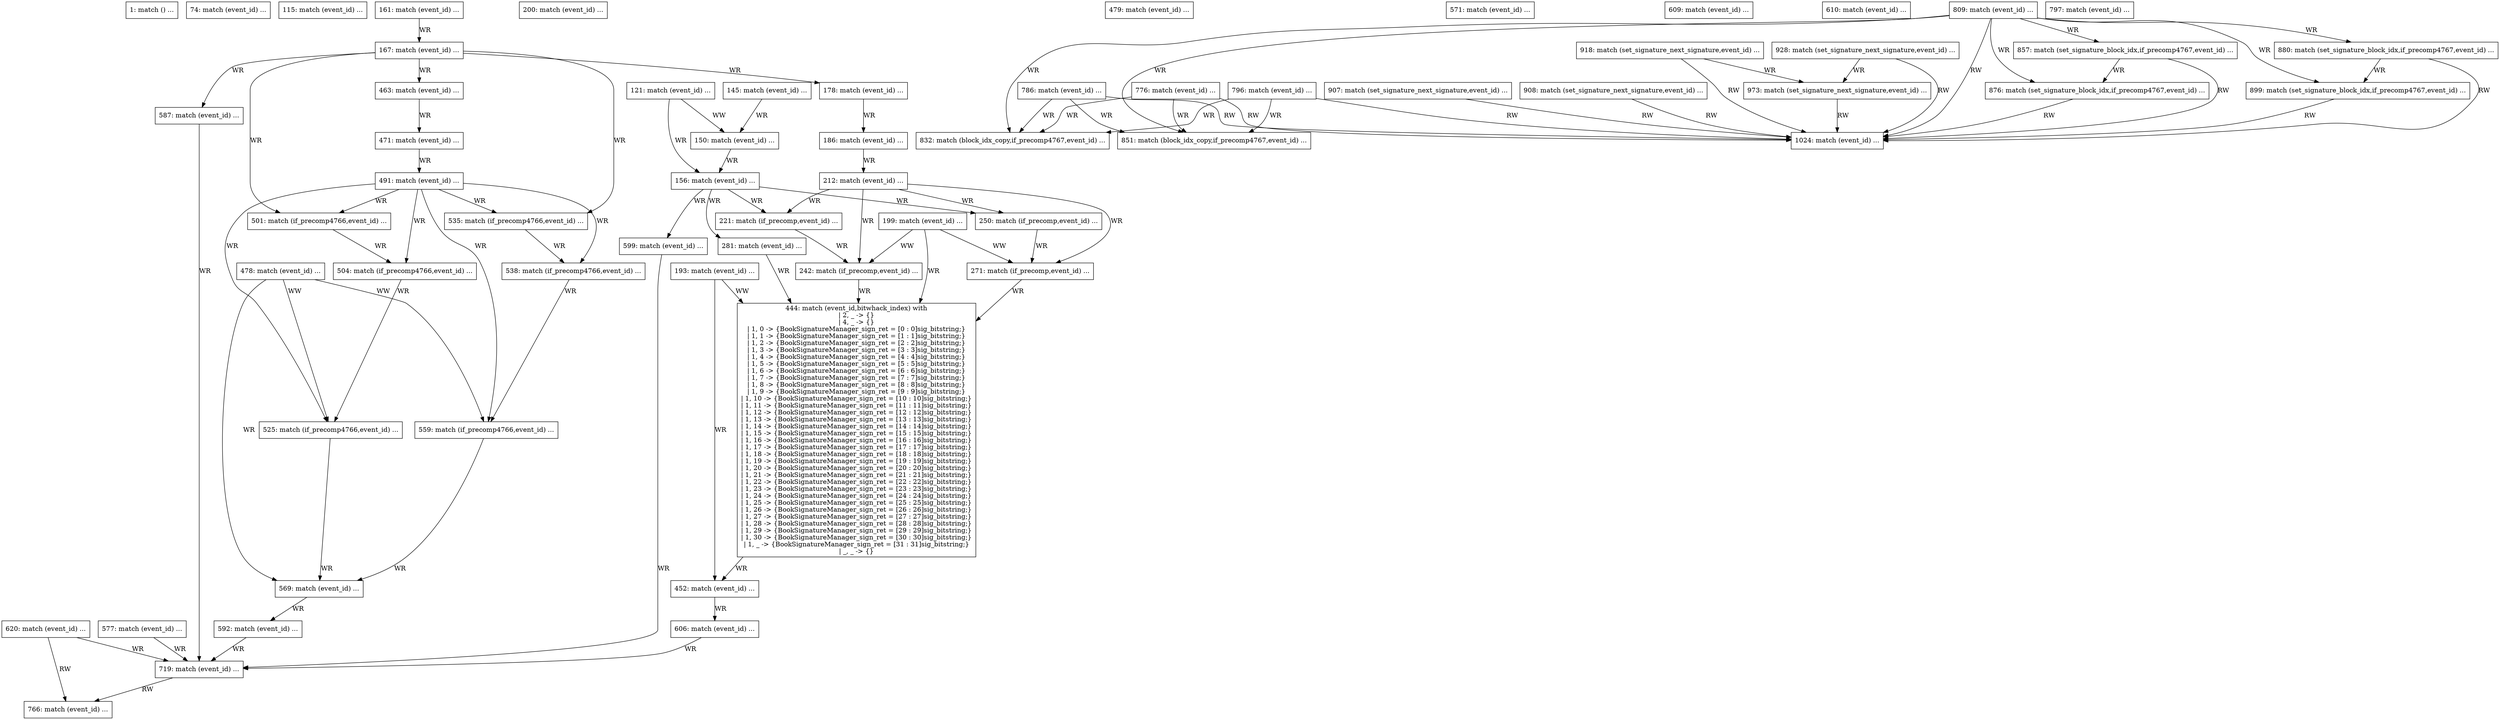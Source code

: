 digraph G {
  "1: match () ...
" [shape=box, ];
  "74: match (event_id) ...
" [shape=box, ];
  "115: match (event_id) ...
" [shape=box, ];
  "121: match (event_id) ...
" [shape=box, ];
  "145: match (event_id) ...
" [shape=box, ];
  "150: match (event_id) ...
" [shape=box, ];
  "156: match (event_id) ...
" [shape=box, ];
  "161: match (event_id) ...
" [shape=box, ];
  "167: match (event_id) ...
" [shape=box, ];
  "178: match (event_id) ...
" [shape=box, ];
  "186: match (event_id) ...
" [shape=box, ];
  "193: match (event_id) ...
" [shape=box, ];
  "199: match (event_id) ...
" [shape=box, ];
  "200: match (event_id) ...
" [shape=box, ];
  "212: match (event_id) ...
" [shape=box, ];
  "221: match (if_precomp,event_id) ...
" [shape=box, ];
  "242: match (if_precomp,event_id) ...
" [shape=box, ];
  "250: match (if_precomp,event_id) ...
" [shape=box, ];
  "271: match (if_precomp,event_id) ...
" [shape=box, ];
  "281: match (event_id) ...
" [shape=box, ];
  "444: match (event_id,bitwhack_index) with
| 2, _ -> {}
| 4, _ -> {}
| 1, 0 -> {BookSignatureManager_sign_ret = [0 : 0]sig_bitstring;}
| 1, 1 -> {BookSignatureManager_sign_ret = [1 : 1]sig_bitstring;}
| 1, 2 -> {BookSignatureManager_sign_ret = [2 : 2]sig_bitstring;}
| 1, 3 -> {BookSignatureManager_sign_ret = [3 : 3]sig_bitstring;}
| 1, 4 -> {BookSignatureManager_sign_ret = [4 : 4]sig_bitstring;}
| 1, 5 -> {BookSignatureManager_sign_ret = [5 : 5]sig_bitstring;}
| 1, 6 -> {BookSignatureManager_sign_ret = [6 : 6]sig_bitstring;}
| 1, 7 -> {BookSignatureManager_sign_ret = [7 : 7]sig_bitstring;}
| 1, 8 -> {BookSignatureManager_sign_ret = [8 : 8]sig_bitstring;}
| 1, 9 -> {BookSignatureManager_sign_ret = [9 : 9]sig_bitstring;}
| 1, 10 -> {BookSignatureManager_sign_ret = [10 : 10]sig_bitstring;}
| 1, 11 -> {BookSignatureManager_sign_ret = [11 : 11]sig_bitstring;}
| 1, 12 -> {BookSignatureManager_sign_ret = [12 : 12]sig_bitstring;}
| 1, 13 -> {BookSignatureManager_sign_ret = [13 : 13]sig_bitstring;}
| 1, 14 -> {BookSignatureManager_sign_ret = [14 : 14]sig_bitstring;}
| 1, 15 -> {BookSignatureManager_sign_ret = [15 : 15]sig_bitstring;}
| 1, 16 -> {BookSignatureManager_sign_ret = [16 : 16]sig_bitstring;}
| 1, 17 -> {BookSignatureManager_sign_ret = [17 : 17]sig_bitstring;}
| 1, 18 -> {BookSignatureManager_sign_ret = [18 : 18]sig_bitstring;}
| 1, 19 -> {BookSignatureManager_sign_ret = [19 : 19]sig_bitstring;}
| 1, 20 -> {BookSignatureManager_sign_ret = [20 : 20]sig_bitstring;}
| 1, 21 -> {BookSignatureManager_sign_ret = [21 : 21]sig_bitstring;}
| 1, 22 -> {BookSignatureManager_sign_ret = [22 : 22]sig_bitstring;}
| 1, 23 -> {BookSignatureManager_sign_ret = [23 : 23]sig_bitstring;}
| 1, 24 -> {BookSignatureManager_sign_ret = [24 : 24]sig_bitstring;}
| 1, 25 -> {BookSignatureManager_sign_ret = [25 : 25]sig_bitstring;}
| 1, 26 -> {BookSignatureManager_sign_ret = [26 : 26]sig_bitstring;}
| 1, 27 -> {BookSignatureManager_sign_ret = [27 : 27]sig_bitstring;}
| 1, 28 -> {BookSignatureManager_sign_ret = [28 : 28]sig_bitstring;}
| 1, 29 -> {BookSignatureManager_sign_ret = [29 : 29]sig_bitstring;}
| 1, 30 -> {BookSignatureManager_sign_ret = [30 : 30]sig_bitstring;}
| 1, _ -> {BookSignatureManager_sign_ret = [31 : 31]sig_bitstring;}
| _, _ -> {}" [
  shape=box, ];
  "452: match (event_id) ...
" [shape=box, ];
  "463: match (event_id) ...
" [shape=box, ];
  "471: match (event_id) ...
" [shape=box, ];
  "478: match (event_id) ...
" [shape=box, ];
  "479: match (event_id) ...
" [shape=box, ];
  "491: match (event_id) ...
" [shape=box, ];
  "501: match (if_precomp4766,event_id) ...
" [shape=box, ];
  "504: match (if_precomp4766,event_id) ...
" [shape=box, ];
  "525: match (if_precomp4766,event_id) ...
" [shape=box, ];
  "535: match (if_precomp4766,event_id) ...
" [shape=box, ];
  "538: match (if_precomp4766,event_id) ...
" [shape=box, ];
  "559: match (if_precomp4766,event_id) ...
" [shape=box, ];
  "569: match (event_id) ...
" [shape=box, ];
  "571: match (event_id) ...
" [shape=box, ];
  "577: match (event_id) ...
" [shape=box, ];
  "587: match (event_id) ...
" [shape=box, ];
  "592: match (event_id) ...
" [shape=box, ];
  "599: match (event_id) ...
" [shape=box, ];
  "606: match (event_id) ...
" [shape=box, ];
  "609: match (event_id) ...
" [shape=box, ];
  "610: match (event_id) ...
" [shape=box, ];
  "620: match (event_id) ...
" [shape=box, ];
  "719: match (event_id) ...
" [shape=box, ];
  "766: match (event_id) ...
" [shape=box, ];
  "776: match (event_id) ...
" [shape=box, ];
  "786: match (event_id) ...
" [shape=box, ];
  "796: match (event_id) ...
" [shape=box, ];
  "797: match (event_id) ...
" [shape=box, ];
  "809: match (event_id) ...
" [shape=box, ];
  "832: match (block_idx_copy,if_precomp4767,event_id) ...
" [shape=box, ];
  "851: match (block_idx_copy,if_precomp4767,event_id) ...
" [shape=box, ];
  "857: match (set_signature_block_idx,if_precomp4767,event_id) ...
" [
  shape=box, ];
  "876: match (set_signature_block_idx,if_precomp4767,event_id) ...
" [
  shape=box, ];
  "880: match (set_signature_block_idx,if_precomp4767,event_id) ...
" [
  shape=box, ];
  "899: match (set_signature_block_idx,if_precomp4767,event_id) ...
" [
  shape=box, ];
  "907: match (set_signature_next_signature,event_id) ...
" [shape=box, ];
  "908: match (set_signature_next_signature,event_id) ...
" [shape=box, ];
  "918: match (set_signature_next_signature,event_id) ...
" [shape=box, ];
  "928: match (set_signature_next_signature,event_id) ...
" [shape=box, ];
  "973: match (set_signature_next_signature,event_id) ...
" [shape=box, ];
  "1024: match (event_id) ...
" [shape=box, ];
  
  
  "121: match (event_id) ...
" -> "150: match (event_id) ...
" [label="WW", ];
  "121: match (event_id) ...
" -> "156: match (event_id) ...
" [label="WR", ];
  "145: match (event_id) ...
" -> "150: match (event_id) ...
" [label="WR", ];
  "150: match (event_id) ...
" -> "156: match (event_id) ...
" [label="WR", ];
  "156: match (event_id) ...
" -> "221: match (if_precomp,event_id) ...
" [
  label="WR", ];
  "156: match (event_id) ...
" -> "250: match (if_precomp,event_id) ...
" [
  label="WR", ];
  "156: match (event_id) ...
" -> "281: match (event_id) ...
" [label="WR", ];
  "156: match (event_id) ...
" -> "599: match (event_id) ...
" [label="WR", ];
  "161: match (event_id) ...
" -> "167: match (event_id) ...
" [label="WR", ];
  "167: match (event_id) ...
" -> "178: match (event_id) ...
" [label="WR", ];
  "167: match (event_id) ...
" -> "463: match (event_id) ...
" [label="WR", ];
  "167: match (event_id) ...
" -> "501: match (if_precomp4766,event_id) ...
" [
  label="WR", ];
  "167: match (event_id) ...
" -> "535: match (if_precomp4766,event_id) ...
" [
  label="WR", ];
  "167: match (event_id) ...
" -> "587: match (event_id) ...
" [label="WR", ];
  "178: match (event_id) ...
" -> "186: match (event_id) ...
" [label="WR", ];
  "186: match (event_id) ...
" -> "212: match (event_id) ...
" [label="WR", ];
  "193: match (event_id) ...
" -> "444: match (event_id,bitwhack_index) with
| 2, _ -> {}
| 4, _ -> {}
| 1, 0 -> {BookSignatureManager_sign_ret = [0 : 0]sig_bitstring;}
| 1, 1 -> {BookSignatureManager_sign_ret = [1 : 1]sig_bitstring;}
| 1, 2 -> {BookSignatureManager_sign_ret = [2 : 2]sig_bitstring;}
| 1, 3 -> {BookSignatureManager_sign_ret = [3 : 3]sig_bitstring;}
| 1, 4 -> {BookSignatureManager_sign_ret = [4 : 4]sig_bitstring;}
| 1, 5 -> {BookSignatureManager_sign_ret = [5 : 5]sig_bitstring;}
| 1, 6 -> {BookSignatureManager_sign_ret = [6 : 6]sig_bitstring;}
| 1, 7 -> {BookSignatureManager_sign_ret = [7 : 7]sig_bitstring;}
| 1, 8 -> {BookSignatureManager_sign_ret = [8 : 8]sig_bitstring;}
| 1, 9 -> {BookSignatureManager_sign_ret = [9 : 9]sig_bitstring;}
| 1, 10 -> {BookSignatureManager_sign_ret = [10 : 10]sig_bitstring;}
| 1, 11 -> {BookSignatureManager_sign_ret = [11 : 11]sig_bitstring;}
| 1, 12 -> {BookSignatureManager_sign_ret = [12 : 12]sig_bitstring;}
| 1, 13 -> {BookSignatureManager_sign_ret = [13 : 13]sig_bitstring;}
| 1, 14 -> {BookSignatureManager_sign_ret = [14 : 14]sig_bitstring;}
| 1, 15 -> {BookSignatureManager_sign_ret = [15 : 15]sig_bitstring;}
| 1, 16 -> {BookSignatureManager_sign_ret = [16 : 16]sig_bitstring;}
| 1, 17 -> {BookSignatureManager_sign_ret = [17 : 17]sig_bitstring;}
| 1, 18 -> {BookSignatureManager_sign_ret = [18 : 18]sig_bitstring;}
| 1, 19 -> {BookSignatureManager_sign_ret = [19 : 19]sig_bitstring;}
| 1, 20 -> {BookSignatureManager_sign_ret = [20 : 20]sig_bitstring;}
| 1, 21 -> {BookSignatureManager_sign_ret = [21 : 21]sig_bitstring;}
| 1, 22 -> {BookSignatureManager_sign_ret = [22 : 22]sig_bitstring;}
| 1, 23 -> {BookSignatureManager_sign_ret = [23 : 23]sig_bitstring;}
| 1, 24 -> {BookSignatureManager_sign_ret = [24 : 24]sig_bitstring;}
| 1, 25 -> {BookSignatureManager_sign_ret = [25 : 25]sig_bitstring;}
| 1, 26 -> {BookSignatureManager_sign_ret = [26 : 26]sig_bitstring;}
| 1, 27 -> {BookSignatureManager_sign_ret = [27 : 27]sig_bitstring;}
| 1, 28 -> {BookSignatureManager_sign_ret = [28 : 28]sig_bitstring;}
| 1, 29 -> {BookSignatureManager_sign_ret = [29 : 29]sig_bitstring;}
| 1, 30 -> {BookSignatureManager_sign_ret = [30 : 30]sig_bitstring;}
| 1, _ -> {BookSignatureManager_sign_ret = [31 : 31]sig_bitstring;}
| _, _ -> {}" [
  label="WW", ];
  "193: match (event_id) ...
" -> "452: match (event_id) ...
" [label="WR", ];
  "199: match (event_id) ...
" -> "242: match (if_precomp,event_id) ...
" [
  label="WW", ];
  "199: match (event_id) ...
" -> "271: match (if_precomp,event_id) ...
" [
  label="WW", ];
  "199: match (event_id) ...
" -> "444: match (event_id,bitwhack_index) with
| 2, _ -> {}
| 4, _ -> {}
| 1, 0 -> {BookSignatureManager_sign_ret = [0 : 0]sig_bitstring;}
| 1, 1 -> {BookSignatureManager_sign_ret = [1 : 1]sig_bitstring;}
| 1, 2 -> {BookSignatureManager_sign_ret = [2 : 2]sig_bitstring;}
| 1, 3 -> {BookSignatureManager_sign_ret = [3 : 3]sig_bitstring;}
| 1, 4 -> {BookSignatureManager_sign_ret = [4 : 4]sig_bitstring;}
| 1, 5 -> {BookSignatureManager_sign_ret = [5 : 5]sig_bitstring;}
| 1, 6 -> {BookSignatureManager_sign_ret = [6 : 6]sig_bitstring;}
| 1, 7 -> {BookSignatureManager_sign_ret = [7 : 7]sig_bitstring;}
| 1, 8 -> {BookSignatureManager_sign_ret = [8 : 8]sig_bitstring;}
| 1, 9 -> {BookSignatureManager_sign_ret = [9 : 9]sig_bitstring;}
| 1, 10 -> {BookSignatureManager_sign_ret = [10 : 10]sig_bitstring;}
| 1, 11 -> {BookSignatureManager_sign_ret = [11 : 11]sig_bitstring;}
| 1, 12 -> {BookSignatureManager_sign_ret = [12 : 12]sig_bitstring;}
| 1, 13 -> {BookSignatureManager_sign_ret = [13 : 13]sig_bitstring;}
| 1, 14 -> {BookSignatureManager_sign_ret = [14 : 14]sig_bitstring;}
| 1, 15 -> {BookSignatureManager_sign_ret = [15 : 15]sig_bitstring;}
| 1, 16 -> {BookSignatureManager_sign_ret = [16 : 16]sig_bitstring;}
| 1, 17 -> {BookSignatureManager_sign_ret = [17 : 17]sig_bitstring;}
| 1, 18 -> {BookSignatureManager_sign_ret = [18 : 18]sig_bitstring;}
| 1, 19 -> {BookSignatureManager_sign_ret = [19 : 19]sig_bitstring;}
| 1, 20 -> {BookSignatureManager_sign_ret = [20 : 20]sig_bitstring;}
| 1, 21 -> {BookSignatureManager_sign_ret = [21 : 21]sig_bitstring;}
| 1, 22 -> {BookSignatureManager_sign_ret = [22 : 22]sig_bitstring;}
| 1, 23 -> {BookSignatureManager_sign_ret = [23 : 23]sig_bitstring;}
| 1, 24 -> {BookSignatureManager_sign_ret = [24 : 24]sig_bitstring;}
| 1, 25 -> {BookSignatureManager_sign_ret = [25 : 25]sig_bitstring;}
| 1, 26 -> {BookSignatureManager_sign_ret = [26 : 26]sig_bitstring;}
| 1, 27 -> {BookSignatureManager_sign_ret = [27 : 27]sig_bitstring;}
| 1, 28 -> {BookSignatureManager_sign_ret = [28 : 28]sig_bitstring;}
| 1, 29 -> {BookSignatureManager_sign_ret = [29 : 29]sig_bitstring;}
| 1, 30 -> {BookSignatureManager_sign_ret = [30 : 30]sig_bitstring;}
| 1, _ -> {BookSignatureManager_sign_ret = [31 : 31]sig_bitstring;}
| _, _ -> {}" [
  label="WR", ];
  "212: match (event_id) ...
" -> "221: match (if_precomp,event_id) ...
" [
  label="WR", ];
  "212: match (event_id) ...
" -> "242: match (if_precomp,event_id) ...
" [
  label="WR", ];
  "212: match (event_id) ...
" -> "250: match (if_precomp,event_id) ...
" [
  label="WR", ];
  "212: match (event_id) ...
" -> "271: match (if_precomp,event_id) ...
" [
  label="WR", ];
  "221: match (if_precomp,event_id) ...
" -> "242: match (if_precomp,event_id) ...
" [
  label="WR", ];
  "242: match (if_precomp,event_id) ...
" -> "444: match (event_id,bitwhack_index) with
| 2, _ -> {}
| 4, _ -> {}
| 1, 0 -> {BookSignatureManager_sign_ret = [0 : 0]sig_bitstring;}
| 1, 1 -> {BookSignatureManager_sign_ret = [1 : 1]sig_bitstring;}
| 1, 2 -> {BookSignatureManager_sign_ret = [2 : 2]sig_bitstring;}
| 1, 3 -> {BookSignatureManager_sign_ret = [3 : 3]sig_bitstring;}
| 1, 4 -> {BookSignatureManager_sign_ret = [4 : 4]sig_bitstring;}
| 1, 5 -> {BookSignatureManager_sign_ret = [5 : 5]sig_bitstring;}
| 1, 6 -> {BookSignatureManager_sign_ret = [6 : 6]sig_bitstring;}
| 1, 7 -> {BookSignatureManager_sign_ret = [7 : 7]sig_bitstring;}
| 1, 8 -> {BookSignatureManager_sign_ret = [8 : 8]sig_bitstring;}
| 1, 9 -> {BookSignatureManager_sign_ret = [9 : 9]sig_bitstring;}
| 1, 10 -> {BookSignatureManager_sign_ret = [10 : 10]sig_bitstring;}
| 1, 11 -> {BookSignatureManager_sign_ret = [11 : 11]sig_bitstring;}
| 1, 12 -> {BookSignatureManager_sign_ret = [12 : 12]sig_bitstring;}
| 1, 13 -> {BookSignatureManager_sign_ret = [13 : 13]sig_bitstring;}
| 1, 14 -> {BookSignatureManager_sign_ret = [14 : 14]sig_bitstring;}
| 1, 15 -> {BookSignatureManager_sign_ret = [15 : 15]sig_bitstring;}
| 1, 16 -> {BookSignatureManager_sign_ret = [16 : 16]sig_bitstring;}
| 1, 17 -> {BookSignatureManager_sign_ret = [17 : 17]sig_bitstring;}
| 1, 18 -> {BookSignatureManager_sign_ret = [18 : 18]sig_bitstring;}
| 1, 19 -> {BookSignatureManager_sign_ret = [19 : 19]sig_bitstring;}
| 1, 20 -> {BookSignatureManager_sign_ret = [20 : 20]sig_bitstring;}
| 1, 21 -> {BookSignatureManager_sign_ret = [21 : 21]sig_bitstring;}
| 1, 22 -> {BookSignatureManager_sign_ret = [22 : 22]sig_bitstring;}
| 1, 23 -> {BookSignatureManager_sign_ret = [23 : 23]sig_bitstring;}
| 1, 24 -> {BookSignatureManager_sign_ret = [24 : 24]sig_bitstring;}
| 1, 25 -> {BookSignatureManager_sign_ret = [25 : 25]sig_bitstring;}
| 1, 26 -> {BookSignatureManager_sign_ret = [26 : 26]sig_bitstring;}
| 1, 27 -> {BookSignatureManager_sign_ret = [27 : 27]sig_bitstring;}
| 1, 28 -> {BookSignatureManager_sign_ret = [28 : 28]sig_bitstring;}
| 1, 29 -> {BookSignatureManager_sign_ret = [29 : 29]sig_bitstring;}
| 1, 30 -> {BookSignatureManager_sign_ret = [30 : 30]sig_bitstring;}
| 1, _ -> {BookSignatureManager_sign_ret = [31 : 31]sig_bitstring;}
| _, _ -> {}" [
  label="WR", ];
  "250: match (if_precomp,event_id) ...
" -> "271: match (if_precomp,event_id) ...
" [
  label="WR", ];
  "271: match (if_precomp,event_id) ...
" -> "444: match (event_id,bitwhack_index) with
| 2, _ -> {}
| 4, _ -> {}
| 1, 0 -> {BookSignatureManager_sign_ret = [0 : 0]sig_bitstring;}
| 1, 1 -> {BookSignatureManager_sign_ret = [1 : 1]sig_bitstring;}
| 1, 2 -> {BookSignatureManager_sign_ret = [2 : 2]sig_bitstring;}
| 1, 3 -> {BookSignatureManager_sign_ret = [3 : 3]sig_bitstring;}
| 1, 4 -> {BookSignatureManager_sign_ret = [4 : 4]sig_bitstring;}
| 1, 5 -> {BookSignatureManager_sign_ret = [5 : 5]sig_bitstring;}
| 1, 6 -> {BookSignatureManager_sign_ret = [6 : 6]sig_bitstring;}
| 1, 7 -> {BookSignatureManager_sign_ret = [7 : 7]sig_bitstring;}
| 1, 8 -> {BookSignatureManager_sign_ret = [8 : 8]sig_bitstring;}
| 1, 9 -> {BookSignatureManager_sign_ret = [9 : 9]sig_bitstring;}
| 1, 10 -> {BookSignatureManager_sign_ret = [10 : 10]sig_bitstring;}
| 1, 11 -> {BookSignatureManager_sign_ret = [11 : 11]sig_bitstring;}
| 1, 12 -> {BookSignatureManager_sign_ret = [12 : 12]sig_bitstring;}
| 1, 13 -> {BookSignatureManager_sign_ret = [13 : 13]sig_bitstring;}
| 1, 14 -> {BookSignatureManager_sign_ret = [14 : 14]sig_bitstring;}
| 1, 15 -> {BookSignatureManager_sign_ret = [15 : 15]sig_bitstring;}
| 1, 16 -> {BookSignatureManager_sign_ret = [16 : 16]sig_bitstring;}
| 1, 17 -> {BookSignatureManager_sign_ret = [17 : 17]sig_bitstring;}
| 1, 18 -> {BookSignatureManager_sign_ret = [18 : 18]sig_bitstring;}
| 1, 19 -> {BookSignatureManager_sign_ret = [19 : 19]sig_bitstring;}
| 1, 20 -> {BookSignatureManager_sign_ret = [20 : 20]sig_bitstring;}
| 1, 21 -> {BookSignatureManager_sign_ret = [21 : 21]sig_bitstring;}
| 1, 22 -> {BookSignatureManager_sign_ret = [22 : 22]sig_bitstring;}
| 1, 23 -> {BookSignatureManager_sign_ret = [23 : 23]sig_bitstring;}
| 1, 24 -> {BookSignatureManager_sign_ret = [24 : 24]sig_bitstring;}
| 1, 25 -> {BookSignatureManager_sign_ret = [25 : 25]sig_bitstring;}
| 1, 26 -> {BookSignatureManager_sign_ret = [26 : 26]sig_bitstring;}
| 1, 27 -> {BookSignatureManager_sign_ret = [27 : 27]sig_bitstring;}
| 1, 28 -> {BookSignatureManager_sign_ret = [28 : 28]sig_bitstring;}
| 1, 29 -> {BookSignatureManager_sign_ret = [29 : 29]sig_bitstring;}
| 1, 30 -> {BookSignatureManager_sign_ret = [30 : 30]sig_bitstring;}
| 1, _ -> {BookSignatureManager_sign_ret = [31 : 31]sig_bitstring;}
| _, _ -> {}" [
  label="WR", ];
  "281: match (event_id) ...
" -> "444: match (event_id,bitwhack_index) with
| 2, _ -> {}
| 4, _ -> {}
| 1, 0 -> {BookSignatureManager_sign_ret = [0 : 0]sig_bitstring;}
| 1, 1 -> {BookSignatureManager_sign_ret = [1 : 1]sig_bitstring;}
| 1, 2 -> {BookSignatureManager_sign_ret = [2 : 2]sig_bitstring;}
| 1, 3 -> {BookSignatureManager_sign_ret = [3 : 3]sig_bitstring;}
| 1, 4 -> {BookSignatureManager_sign_ret = [4 : 4]sig_bitstring;}
| 1, 5 -> {BookSignatureManager_sign_ret = [5 : 5]sig_bitstring;}
| 1, 6 -> {BookSignatureManager_sign_ret = [6 : 6]sig_bitstring;}
| 1, 7 -> {BookSignatureManager_sign_ret = [7 : 7]sig_bitstring;}
| 1, 8 -> {BookSignatureManager_sign_ret = [8 : 8]sig_bitstring;}
| 1, 9 -> {BookSignatureManager_sign_ret = [9 : 9]sig_bitstring;}
| 1, 10 -> {BookSignatureManager_sign_ret = [10 : 10]sig_bitstring;}
| 1, 11 -> {BookSignatureManager_sign_ret = [11 : 11]sig_bitstring;}
| 1, 12 -> {BookSignatureManager_sign_ret = [12 : 12]sig_bitstring;}
| 1, 13 -> {BookSignatureManager_sign_ret = [13 : 13]sig_bitstring;}
| 1, 14 -> {BookSignatureManager_sign_ret = [14 : 14]sig_bitstring;}
| 1, 15 -> {BookSignatureManager_sign_ret = [15 : 15]sig_bitstring;}
| 1, 16 -> {BookSignatureManager_sign_ret = [16 : 16]sig_bitstring;}
| 1, 17 -> {BookSignatureManager_sign_ret = [17 : 17]sig_bitstring;}
| 1, 18 -> {BookSignatureManager_sign_ret = [18 : 18]sig_bitstring;}
| 1, 19 -> {BookSignatureManager_sign_ret = [19 : 19]sig_bitstring;}
| 1, 20 -> {BookSignatureManager_sign_ret = [20 : 20]sig_bitstring;}
| 1, 21 -> {BookSignatureManager_sign_ret = [21 : 21]sig_bitstring;}
| 1, 22 -> {BookSignatureManager_sign_ret = [22 : 22]sig_bitstring;}
| 1, 23 -> {BookSignatureManager_sign_ret = [23 : 23]sig_bitstring;}
| 1, 24 -> {BookSignatureManager_sign_ret = [24 : 24]sig_bitstring;}
| 1, 25 -> {BookSignatureManager_sign_ret = [25 : 25]sig_bitstring;}
| 1, 26 -> {BookSignatureManager_sign_ret = [26 : 26]sig_bitstring;}
| 1, 27 -> {BookSignatureManager_sign_ret = [27 : 27]sig_bitstring;}
| 1, 28 -> {BookSignatureManager_sign_ret = [28 : 28]sig_bitstring;}
| 1, 29 -> {BookSignatureManager_sign_ret = [29 : 29]sig_bitstring;}
| 1, 30 -> {BookSignatureManager_sign_ret = [30 : 30]sig_bitstring;}
| 1, _ -> {BookSignatureManager_sign_ret = [31 : 31]sig_bitstring;}
| _, _ -> {}" [
  label="WR", ];
  "444: match (event_id,bitwhack_index) with
| 2, _ -> {}
| 4, _ -> {}
| 1, 0 -> {BookSignatureManager_sign_ret = [0 : 0]sig_bitstring;}
| 1, 1 -> {BookSignatureManager_sign_ret = [1 : 1]sig_bitstring;}
| 1, 2 -> {BookSignatureManager_sign_ret = [2 : 2]sig_bitstring;}
| 1, 3 -> {BookSignatureManager_sign_ret = [3 : 3]sig_bitstring;}
| 1, 4 -> {BookSignatureManager_sign_ret = [4 : 4]sig_bitstring;}
| 1, 5 -> {BookSignatureManager_sign_ret = [5 : 5]sig_bitstring;}
| 1, 6 -> {BookSignatureManager_sign_ret = [6 : 6]sig_bitstring;}
| 1, 7 -> {BookSignatureManager_sign_ret = [7 : 7]sig_bitstring;}
| 1, 8 -> {BookSignatureManager_sign_ret = [8 : 8]sig_bitstring;}
| 1, 9 -> {BookSignatureManager_sign_ret = [9 : 9]sig_bitstring;}
| 1, 10 -> {BookSignatureManager_sign_ret = [10 : 10]sig_bitstring;}
| 1, 11 -> {BookSignatureManager_sign_ret = [11 : 11]sig_bitstring;}
| 1, 12 -> {BookSignatureManager_sign_ret = [12 : 12]sig_bitstring;}
| 1, 13 -> {BookSignatureManager_sign_ret = [13 : 13]sig_bitstring;}
| 1, 14 -> {BookSignatureManager_sign_ret = [14 : 14]sig_bitstring;}
| 1, 15 -> {BookSignatureManager_sign_ret = [15 : 15]sig_bitstring;}
| 1, 16 -> {BookSignatureManager_sign_ret = [16 : 16]sig_bitstring;}
| 1, 17 -> {BookSignatureManager_sign_ret = [17 : 17]sig_bitstring;}
| 1, 18 -> {BookSignatureManager_sign_ret = [18 : 18]sig_bitstring;}
| 1, 19 -> {BookSignatureManager_sign_ret = [19 : 19]sig_bitstring;}
| 1, 20 -> {BookSignatureManager_sign_ret = [20 : 20]sig_bitstring;}
| 1, 21 -> {BookSignatureManager_sign_ret = [21 : 21]sig_bitstring;}
| 1, 22 -> {BookSignatureManager_sign_ret = [22 : 22]sig_bitstring;}
| 1, 23 -> {BookSignatureManager_sign_ret = [23 : 23]sig_bitstring;}
| 1, 24 -> {BookSignatureManager_sign_ret = [24 : 24]sig_bitstring;}
| 1, 25 -> {BookSignatureManager_sign_ret = [25 : 25]sig_bitstring;}
| 1, 26 -> {BookSignatureManager_sign_ret = [26 : 26]sig_bitstring;}
| 1, 27 -> {BookSignatureManager_sign_ret = [27 : 27]sig_bitstring;}
| 1, 28 -> {BookSignatureManager_sign_ret = [28 : 28]sig_bitstring;}
| 1, 29 -> {BookSignatureManager_sign_ret = [29 : 29]sig_bitstring;}
| 1, 30 -> {BookSignatureManager_sign_ret = [30 : 30]sig_bitstring;}
| 1, _ -> {BookSignatureManager_sign_ret = [31 : 31]sig_bitstring;}
| _, _ -> {}" -> "452: match (event_id) ...
" [
  label="WR", ];
  "452: match (event_id) ...
" -> "606: match (event_id) ...
" [label="WR", ];
  "463: match (event_id) ...
" -> "471: match (event_id) ...
" [label="WR", ];
  "471: match (event_id) ...
" -> "491: match (event_id) ...
" [label="WR", ];
  "478: match (event_id) ...
" -> "525: match (if_precomp4766,event_id) ...
" [
  label="WW", ];
  "478: match (event_id) ...
" -> "559: match (if_precomp4766,event_id) ...
" [
  label="WW", ];
  "478: match (event_id) ...
" -> "569: match (event_id) ...
" [label="WR", ];
  "491: match (event_id) ...
" -> "501: match (if_precomp4766,event_id) ...
" [
  label="WR", ];
  "491: match (event_id) ...
" -> "504: match (if_precomp4766,event_id) ...
" [
  label="WR", ];
  "491: match (event_id) ...
" -> "525: match (if_precomp4766,event_id) ...
" [
  label="WR", ];
  "491: match (event_id) ...
" -> "535: match (if_precomp4766,event_id) ...
" [
  label="WR", ];
  "491: match (event_id) ...
" -> "538: match (if_precomp4766,event_id) ...
" [
  label="WR", ];
  "491: match (event_id) ...
" -> "559: match (if_precomp4766,event_id) ...
" [
  label="WR", ];
  "501: match (if_precomp4766,event_id) ...
" -> "504: match (if_precomp4766,event_id) ...
" [
  label="WR", ];
  "504: match (if_precomp4766,event_id) ...
" -> "525: match (if_precomp4766,event_id) ...
" [
  label="WR", ];
  "525: match (if_precomp4766,event_id) ...
" -> "569: match (event_id) ...
" [
  label="WR", ];
  "535: match (if_precomp4766,event_id) ...
" -> "538: match (if_precomp4766,event_id) ...
" [
  label="WR", ];
  "538: match (if_precomp4766,event_id) ...
" -> "559: match (if_precomp4766,event_id) ...
" [
  label="WR", ];
  "559: match (if_precomp4766,event_id) ...
" -> "569: match (event_id) ...
" [
  label="WR", ];
  "569: match (event_id) ...
" -> "592: match (event_id) ...
" [label="WR", ];
  "577: match (event_id) ...
" -> "719: match (event_id) ...
" [label="WR", ];
  "587: match (event_id) ...
" -> "719: match (event_id) ...
" [label="WR", ];
  "592: match (event_id) ...
" -> "719: match (event_id) ...
" [label="WR", ];
  "599: match (event_id) ...
" -> "719: match (event_id) ...
" [label="WR", ];
  "606: match (event_id) ...
" -> "719: match (event_id) ...
" [label="WR", ];
  "620: match (event_id) ...
" -> "719: match (event_id) ...
" [label="WR", ];
  "620: match (event_id) ...
" -> "766: match (event_id) ...
" [label="RW", ];
  "719: match (event_id) ...
" -> "766: match (event_id) ...
" [label="RW", ];
  "776: match (event_id) ...
" -> "832: match (block_idx_copy,if_precomp4767,event_id) ...
" [
  label="WR", ];
  "776: match (event_id) ...
" -> "851: match (block_idx_copy,if_precomp4767,event_id) ...
" [
  label="WR", ];
  "776: match (event_id) ...
" -> "1024: match (event_id) ...
" [label="RW", ];
  "786: match (event_id) ...
" -> "832: match (block_idx_copy,if_precomp4767,event_id) ...
" [
  label="WR", ];
  "786: match (event_id) ...
" -> "851: match (block_idx_copy,if_precomp4767,event_id) ...
" [
  label="WR", ];
  "786: match (event_id) ...
" -> "1024: match (event_id) ...
" [label="RW", ];
  "796: match (event_id) ...
" -> "832: match (block_idx_copy,if_precomp4767,event_id) ...
" [
  label="WR", ];
  "796: match (event_id) ...
" -> "851: match (block_idx_copy,if_precomp4767,event_id) ...
" [
  label="WR", ];
  "796: match (event_id) ...
" -> "1024: match (event_id) ...
" [label="RW", ];
  "809: match (event_id) ...
" -> "832: match (block_idx_copy,if_precomp4767,event_id) ...
" [
  label="WR", ];
  "809: match (event_id) ...
" -> "851: match (block_idx_copy,if_precomp4767,event_id) ...
" [
  label="WR", ];
  "809: match (event_id) ...
" -> "857: match (set_signature_block_idx,if_precomp4767,event_id) ...
" [
  label="WR", ];
  "809: match (event_id) ...
" -> "876: match (set_signature_block_idx,if_precomp4767,event_id) ...
" [
  label="WR", ];
  "809: match (event_id) ...
" -> "880: match (set_signature_block_idx,if_precomp4767,event_id) ...
" [
  label="WR", ];
  "809: match (event_id) ...
" -> "899: match (set_signature_block_idx,if_precomp4767,event_id) ...
" [
  label="WR", ];
  "809: match (event_id) ...
" -> "1024: match (event_id) ...
" [label="RW", ];
  "857: match (set_signature_block_idx,if_precomp4767,event_id) ...
" -> "876: match (set_signature_block_idx,if_precomp4767,event_id) ...
" [
  label="WR", ];
  "857: match (set_signature_block_idx,if_precomp4767,event_id) ...
" -> "1024: match (event_id) ...
" [
  label="RW", ];
  "876: match (set_signature_block_idx,if_precomp4767,event_id) ...
" -> "1024: match (event_id) ...
" [
  label="RW", ];
  "880: match (set_signature_block_idx,if_precomp4767,event_id) ...
" -> "899: match (set_signature_block_idx,if_precomp4767,event_id) ...
" [
  label="WR", ];
  "880: match (set_signature_block_idx,if_precomp4767,event_id) ...
" -> "1024: match (event_id) ...
" [
  label="RW", ];
  "899: match (set_signature_block_idx,if_precomp4767,event_id) ...
" -> "1024: match (event_id) ...
" [
  label="RW", ];
  "907: match (set_signature_next_signature,event_id) ...
" -> "1024: match (event_id) ...
" [
  label="RW", ];
  "908: match (set_signature_next_signature,event_id) ...
" -> "1024: match (event_id) ...
" [
  label="RW", ];
  "918: match (set_signature_next_signature,event_id) ...
" -> "973: match (set_signature_next_signature,event_id) ...
" [
  label="WR", ];
  "918: match (set_signature_next_signature,event_id) ...
" -> "1024: match (event_id) ...
" [
  label="RW", ];
  "928: match (set_signature_next_signature,event_id) ...
" -> "973: match (set_signature_next_signature,event_id) ...
" [
  label="WR", ];
  "928: match (set_signature_next_signature,event_id) ...
" -> "1024: match (event_id) ...
" [
  label="RW", ];
  "973: match (set_signature_next_signature,event_id) ...
" -> "1024: match (event_id) ...
" [
  label="RW", ];
  
  }